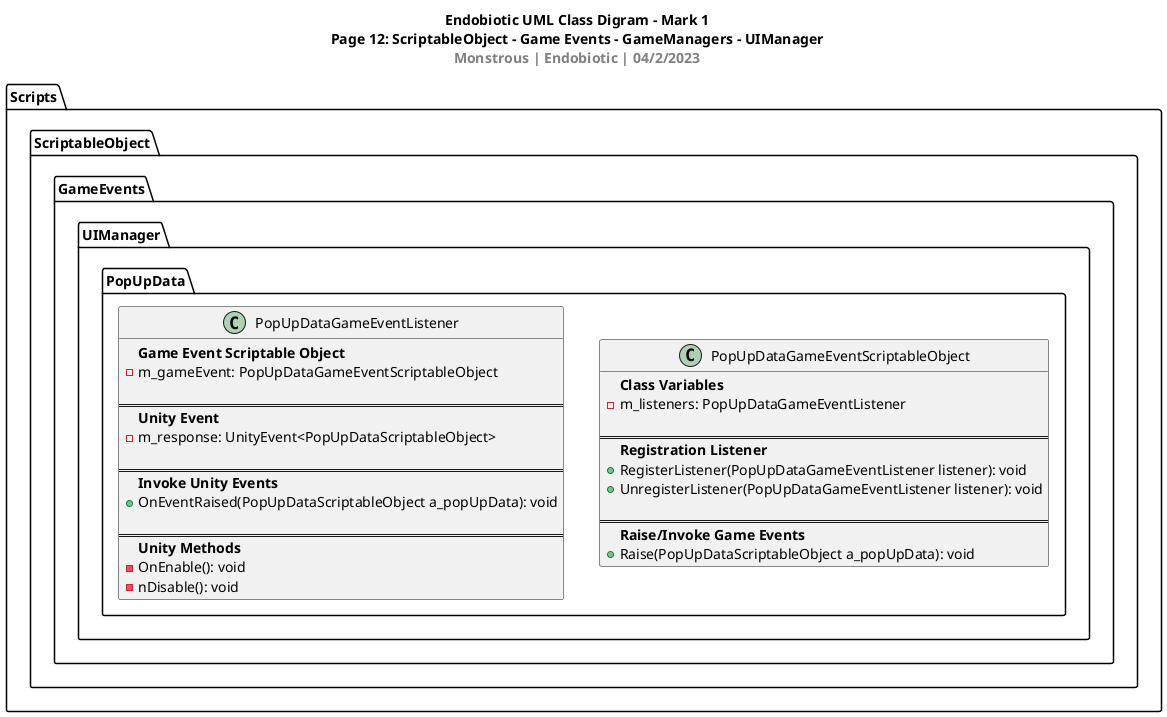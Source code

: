 @startuml Class Diagram Mark 1 - Page 12
title Endobiotic UML Class Digram - Mark 1\nPage 12: ScriptableObject - Game Events - GameManagers - UIManager\n<color:Gray>Monstrous | Endobiotic | 04/2/2023</color>

package Scripts <<Folder>>
{
   package ScriptableObject <<Folder>> 
    {
        package GameEvents <<Folder>> 
        {
            package UIManager <<Folder>> 
            {
                package PopUpData <<Folder>> 
                {
                    class PopUpDataGameEventScriptableObject 
                    {
                        <b>Class Variables
                        -m_listeners: PopUpDataGameEventListener

                        ===
                        <b>Registration Listener
                        +RegisterListener(PopUpDataGameEventListener listener): void
                        +UnregisterListener(PopUpDataGameEventListener listener): void

                        ===
                        <b>Raise/Invoke Game Events
                        +Raise(PopUpDataScriptableObject a_popUpData): void
                    }

                    class PopUpDataGameEventListener 
                    {
                        <b>Game Event Scriptable Object
                        -m_gameEvent: PopUpDataGameEventScriptableObject

                        ===
                        <b>Unity Event
                        -m_response: UnityEvent<PopUpDataScriptableObject>

                        ===
                        <b>Invoke Unity Events
                        +OnEventRaised(PopUpDataScriptableObject a_popUpData): void

                        ===
                        <b>Unity Methods
                        -OnEnable(): void
                        -nDisable(): void
                    }
                }
            }
        }
    } 
}

@enduml